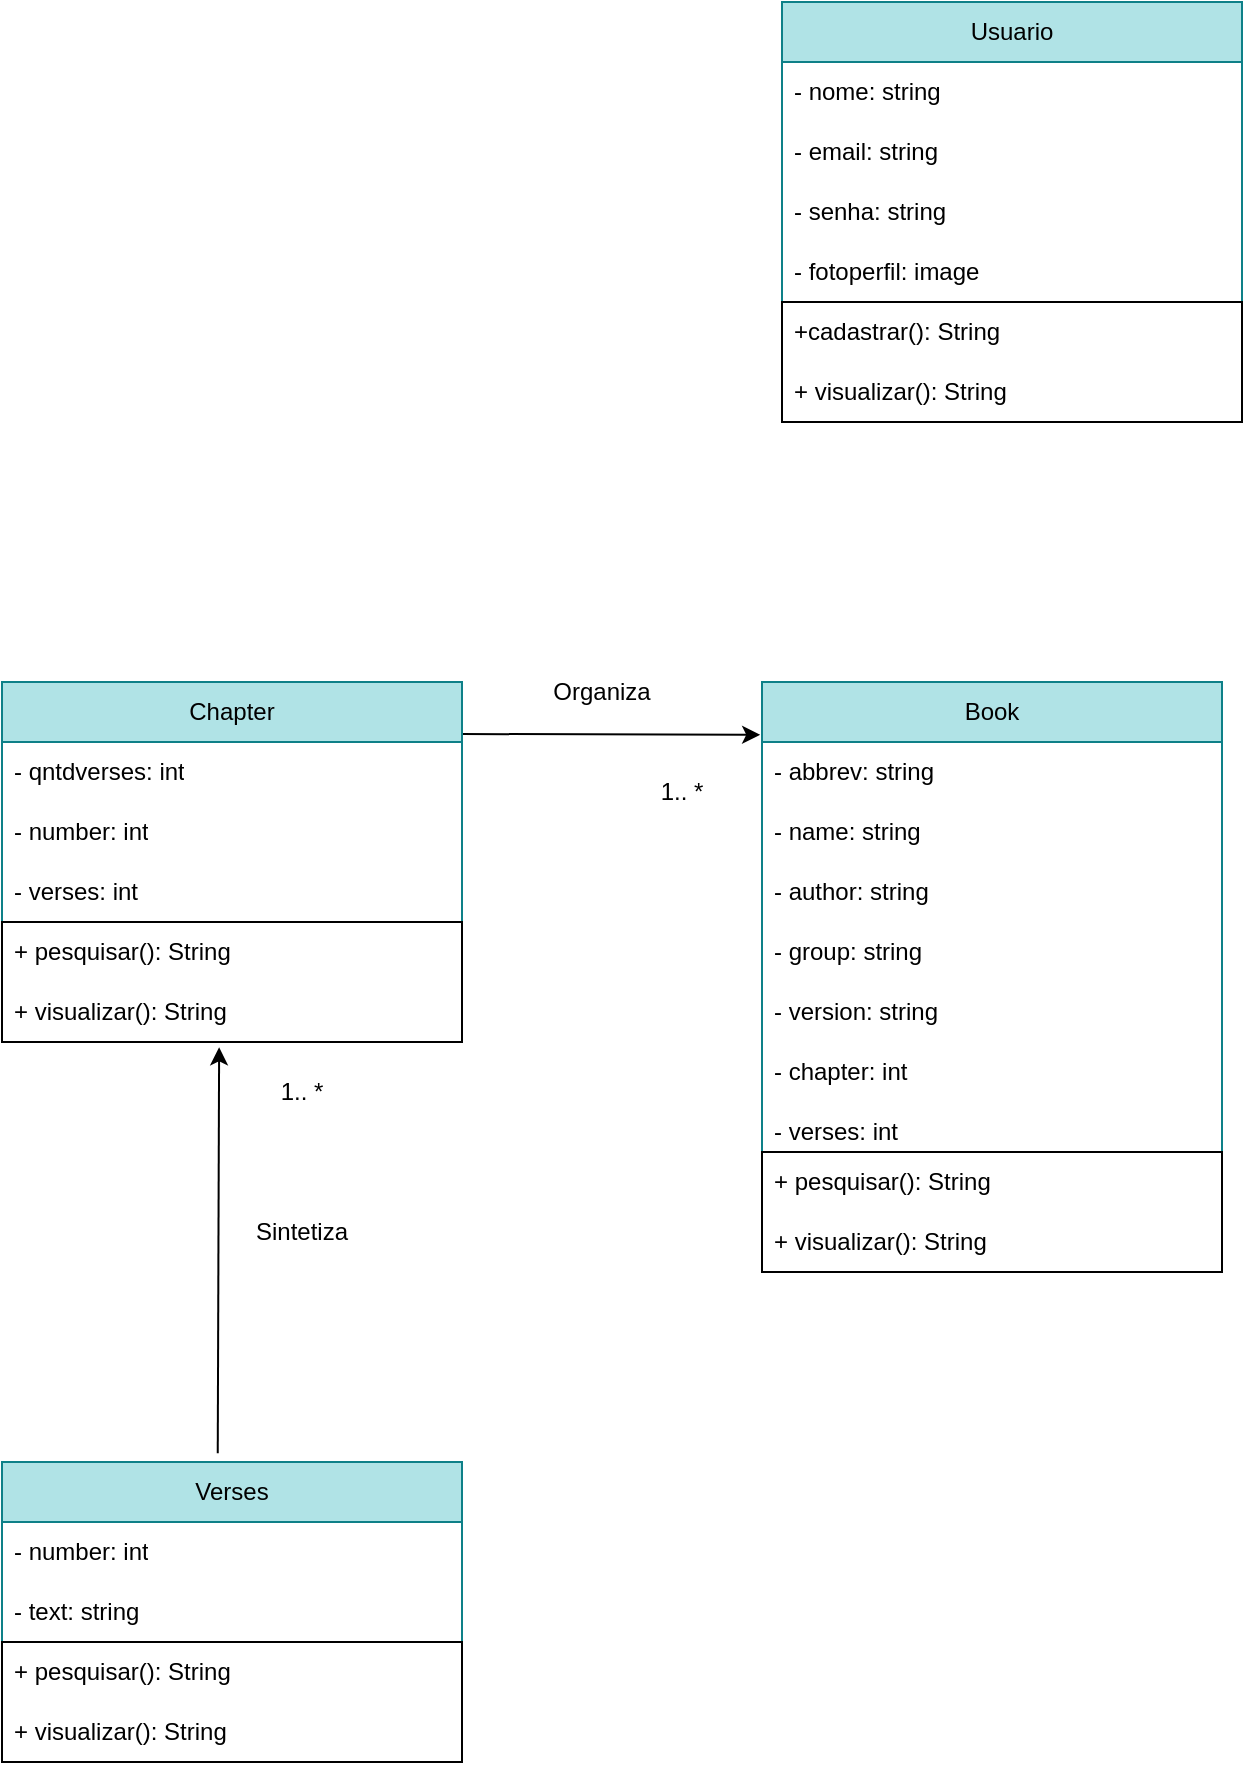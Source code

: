 <mxfile version="21.2.7" type="github">
  <diagram name="Página-1" id="ysCXGw7nuwoSMVBIMQVc">
    <mxGraphModel dx="2308" dy="825" grid="1" gridSize="10" guides="1" tooltips="1" connect="1" arrows="1" fold="1" page="1" pageScale="1" pageWidth="827" pageHeight="1169" math="0" shadow="0">
      <root>
        <mxCell id="0" />
        <mxCell id="1" parent="0" />
        <mxCell id="TCEimLqJ_vtlB26sZfbg-30" value="" style="endArrow=classic;html=1;rounded=0;entryX=-0.004;entryY=0.11;entryDx=0;entryDy=0;entryPerimeter=0;" parent="1" target="TCEimLqJ_vtlB26sZfbg-2" edge="1">
          <mxGeometry width="50" height="50" relative="1" as="geometry">
            <mxPoint x="-550" y="586" as="sourcePoint" />
            <mxPoint x="-280" y="580" as="targetPoint" />
          </mxGeometry>
        </mxCell>
        <mxCell id="TCEimLqJ_vtlB26sZfbg-31" value="" style="endArrow=classic;html=1;rounded=0;entryX=0.472;entryY=1.088;entryDx=0;entryDy=0;entryPerimeter=0;exitX=0.469;exitY=-0.049;exitDx=0;exitDy=0;exitPerimeter=0;" parent="1" source="TCEimLqJ_vtlB26sZfbg-21" target="CUpOfm--Qf0ZZc4cjIZI-5" edge="1">
          <mxGeometry width="50" height="50" relative="1" as="geometry">
            <mxPoint x="-670" y="990" as="sourcePoint" />
            <mxPoint x="-1010.98" y="782.07" as="targetPoint" />
          </mxGeometry>
        </mxCell>
        <mxCell id="TCEimLqJ_vtlB26sZfbg-32" value="" style="group" parent="1" vertex="1" connectable="0">
          <mxGeometry x="-780" y="560" width="230" height="150" as="geometry" />
        </mxCell>
        <mxCell id="TCEimLqJ_vtlB26sZfbg-12" value="Chapter" style="swimlane;fontStyle=0;childLayout=stackLayout;horizontal=1;startSize=30;horizontalStack=0;resizeParent=1;resizeParentMax=0;resizeLast=0;collapsible=1;marginBottom=0;whiteSpace=wrap;html=1;fillColor=#b0e3e6;strokeColor=#0e8088;" parent="TCEimLqJ_vtlB26sZfbg-32" vertex="1">
          <mxGeometry width="230" height="120" as="geometry">
            <mxRectangle width="80" height="30" as="alternateBounds" />
          </mxGeometry>
        </mxCell>
        <mxCell id="TCEimLqJ_vtlB26sZfbg-52" value="- qntdverses: int" style="text;align=left;verticalAlign=middle;spacingLeft=4;spacingRight=4;overflow=hidden;points=[[0,0.5],[1,0.5]];portConstraint=eastwest;rotatable=0;whiteSpace=wrap;html=1;" parent="TCEimLqJ_vtlB26sZfbg-12" vertex="1">
          <mxGeometry y="30" width="230" height="30" as="geometry" />
        </mxCell>
        <mxCell id="TCEimLqJ_vtlB26sZfbg-13" value="-&amp;nbsp;number: int" style="text;align=left;verticalAlign=middle;spacingLeft=4;spacingRight=4;overflow=hidden;points=[[0,0.5],[1,0.5]];portConstraint=eastwest;rotatable=0;whiteSpace=wrap;html=1;" parent="TCEimLqJ_vtlB26sZfbg-12" vertex="1">
          <mxGeometry y="60" width="230" height="30" as="geometry" />
        </mxCell>
        <mxCell id="TCEimLqJ_vtlB26sZfbg-53" value="- verses: int" style="text;align=left;verticalAlign=middle;spacingLeft=4;spacingRight=4;overflow=hidden;points=[[0,0.5],[1,0.5]];portConstraint=eastwest;rotatable=0;whiteSpace=wrap;html=1;" parent="TCEimLqJ_vtlB26sZfbg-12" vertex="1">
          <mxGeometry y="90" width="230" height="30" as="geometry" />
        </mxCell>
        <mxCell id="TCEimLqJ_vtlB26sZfbg-33" value="" style="group" parent="1" vertex="1" connectable="0">
          <mxGeometry x="-780" y="950" width="230" height="150" as="geometry" />
        </mxCell>
        <mxCell id="TCEimLqJ_vtlB26sZfbg-21" value="Verses" style="swimlane;fontStyle=0;childLayout=stackLayout;horizontal=1;startSize=30;horizontalStack=0;resizeParent=1;resizeParentMax=0;resizeLast=0;collapsible=1;marginBottom=0;whiteSpace=wrap;html=1;fillColor=#b0e3e6;strokeColor=#0e8088;" parent="TCEimLqJ_vtlB26sZfbg-33" vertex="1">
          <mxGeometry width="230" height="90" as="geometry" />
        </mxCell>
        <mxCell id="TCEimLqJ_vtlB26sZfbg-22" value="-&amp;nbsp;number: int" style="text;strokeColor=none;fillColor=none;align=left;verticalAlign=middle;spacingLeft=4;spacingRight=4;overflow=hidden;points=[[0,0.5],[1,0.5]];portConstraint=eastwest;rotatable=0;whiteSpace=wrap;html=1;" parent="TCEimLqJ_vtlB26sZfbg-21" vertex="1">
          <mxGeometry y="30" width="230" height="30" as="geometry" />
        </mxCell>
        <mxCell id="TCEimLqJ_vtlB26sZfbg-23" value="-&amp;nbsp;text: string" style="text;strokeColor=none;fillColor=none;align=left;verticalAlign=middle;spacingLeft=4;spacingRight=4;overflow=hidden;points=[[0,0.5],[1,0.5]];portConstraint=eastwest;rotatable=0;whiteSpace=wrap;html=1;" parent="TCEimLqJ_vtlB26sZfbg-21" vertex="1">
          <mxGeometry y="60" width="230" height="30" as="geometry" />
        </mxCell>
        <mxCell id="TCEimLqJ_vtlB26sZfbg-27" value="" style="rounded=0;whiteSpace=wrap;html=1;" parent="TCEimLqJ_vtlB26sZfbg-33" vertex="1">
          <mxGeometry y="90" width="230" height="60" as="geometry" />
        </mxCell>
        <mxCell id="TCEimLqJ_vtlB26sZfbg-43" value="+ pesquisar(): String" style="text;strokeColor=none;fillColor=none;align=left;verticalAlign=middle;spacingLeft=4;spacingRight=4;overflow=hidden;points=[[0,0.5],[1,0.5]];portConstraint=eastwest;rotatable=0;whiteSpace=wrap;html=1;" parent="TCEimLqJ_vtlB26sZfbg-33" vertex="1">
          <mxGeometry y="90" width="230" height="30" as="geometry" />
        </mxCell>
        <mxCell id="TCEimLqJ_vtlB26sZfbg-44" value="+ visualizar(): String" style="text;strokeColor=none;fillColor=none;align=left;verticalAlign=middle;spacingLeft=4;spacingRight=4;overflow=hidden;points=[[0,0.5],[1,0.5]];portConstraint=eastwest;rotatable=0;whiteSpace=wrap;html=1;" parent="TCEimLqJ_vtlB26sZfbg-33" vertex="1">
          <mxGeometry y="120" width="230" height="30" as="geometry" />
        </mxCell>
        <mxCell id="TCEimLqJ_vtlB26sZfbg-34" value="" style="group" parent="1" vertex="1" connectable="0">
          <mxGeometry x="-400" y="560" width="230" height="240" as="geometry" />
        </mxCell>
        <mxCell id="TCEimLqJ_vtlB26sZfbg-2" value="Book" style="swimlane;fontStyle=0;childLayout=stackLayout;horizontal=1;startSize=30;horizontalStack=0;resizeParent=1;resizeParentMax=0;resizeLast=0;collapsible=1;marginBottom=0;whiteSpace=wrap;html=1;fillColor=#b0e3e6;strokeColor=#0e8088;" parent="TCEimLqJ_vtlB26sZfbg-34" vertex="1">
          <mxGeometry width="230" height="240" as="geometry" />
        </mxCell>
        <mxCell id="TCEimLqJ_vtlB26sZfbg-3" value="- abbrev: string" style="text;strokeColor=none;fillColor=none;align=left;verticalAlign=middle;spacingLeft=4;spacingRight=4;overflow=hidden;points=[[0,0.5],[1,0.5]];portConstraint=eastwest;rotatable=0;whiteSpace=wrap;html=1;" parent="TCEimLqJ_vtlB26sZfbg-2" vertex="1">
          <mxGeometry y="30" width="230" height="30" as="geometry" />
        </mxCell>
        <mxCell id="TCEimLqJ_vtlB26sZfbg-4" value="-&amp;nbsp;name: string" style="text;strokeColor=none;fillColor=none;align=left;verticalAlign=middle;spacingLeft=4;spacingRight=4;overflow=hidden;points=[[0,0.5],[1,0.5]];portConstraint=eastwest;rotatable=0;whiteSpace=wrap;html=1;" parent="TCEimLqJ_vtlB26sZfbg-2" vertex="1">
          <mxGeometry y="60" width="230" height="30" as="geometry" />
        </mxCell>
        <mxCell id="TCEimLqJ_vtlB26sZfbg-5" value="-&amp;nbsp;author: string" style="text;strokeColor=none;fillColor=none;align=left;verticalAlign=middle;spacingLeft=4;spacingRight=4;overflow=hidden;points=[[0,0.5],[1,0.5]];portConstraint=eastwest;rotatable=0;whiteSpace=wrap;html=1;" parent="TCEimLqJ_vtlB26sZfbg-2" vertex="1">
          <mxGeometry y="90" width="230" height="30" as="geometry" />
        </mxCell>
        <mxCell id="TCEimLqJ_vtlB26sZfbg-6" value="-&amp;nbsp;group: string" style="text;strokeColor=none;fillColor=none;align=left;verticalAlign=middle;spacingLeft=4;spacingRight=4;overflow=hidden;points=[[0,0.5],[1,0.5]];portConstraint=eastwest;rotatable=0;whiteSpace=wrap;html=1;" parent="TCEimLqJ_vtlB26sZfbg-2" vertex="1">
          <mxGeometry y="120" width="230" height="30" as="geometry" />
        </mxCell>
        <mxCell id="TCEimLqJ_vtlB26sZfbg-7" value="-&amp;nbsp;version: string" style="text;strokeColor=none;fillColor=none;align=left;verticalAlign=middle;spacingLeft=4;spacingRight=4;overflow=hidden;points=[[0,0.5],[1,0.5]];portConstraint=eastwest;rotatable=0;whiteSpace=wrap;html=1;" parent="TCEimLqJ_vtlB26sZfbg-2" vertex="1">
          <mxGeometry y="150" width="230" height="30" as="geometry" />
        </mxCell>
        <mxCell id="CUpOfm--Qf0ZZc4cjIZI-6" value="- chapter: int" style="text;strokeColor=none;fillColor=none;align=left;verticalAlign=middle;spacingLeft=4;spacingRight=4;overflow=hidden;points=[[0,0.5],[1,0.5]];portConstraint=eastwest;rotatable=0;whiteSpace=wrap;html=1;" parent="TCEimLqJ_vtlB26sZfbg-2" vertex="1">
          <mxGeometry y="180" width="230" height="30" as="geometry" />
        </mxCell>
        <mxCell id="CUpOfm--Qf0ZZc4cjIZI-7" value="- verses: int" style="text;align=left;verticalAlign=middle;spacingLeft=4;spacingRight=4;overflow=hidden;points=[[0,0.5],[1,0.5]];portConstraint=eastwest;rotatable=0;whiteSpace=wrap;html=1;" parent="TCEimLqJ_vtlB26sZfbg-2" vertex="1">
          <mxGeometry y="210" width="230" height="30" as="geometry" />
        </mxCell>
        <mxCell id="TCEimLqJ_vtlB26sZfbg-35" value="Sintetiza" style="text;html=1;strokeColor=none;fillColor=none;align=center;verticalAlign=middle;whiteSpace=wrap;rounded=0;" parent="1" vertex="1">
          <mxGeometry x="-660" y="820" width="60" height="30" as="geometry" />
        </mxCell>
        <mxCell id="TCEimLqJ_vtlB26sZfbg-36" value="1.. *" style="text;html=1;strokeColor=none;fillColor=none;align=center;verticalAlign=middle;whiteSpace=wrap;rounded=0;" parent="1" vertex="1">
          <mxGeometry x="-660" y="750" width="60" height="30" as="geometry" />
        </mxCell>
        <mxCell id="TCEimLqJ_vtlB26sZfbg-41" value="1.. *" style="text;html=1;strokeColor=none;fillColor=none;align=center;verticalAlign=middle;whiteSpace=wrap;rounded=0;" parent="1" vertex="1">
          <mxGeometry x="-470" y="600" width="60" height="30" as="geometry" />
        </mxCell>
        <mxCell id="TCEimLqJ_vtlB26sZfbg-47" value="Representa" style="text;html=1;strokeColor=none;fillColor=none;align=center;verticalAlign=middle;whiteSpace=wrap;rounded=0;" parent="1" vertex="1">
          <mxGeometry x="-250" y="825" width="60" height="30" as="geometry" />
        </mxCell>
        <mxCell id="TCEimLqJ_vtlB26sZfbg-48" value="Organiza" style="text;html=1;strokeColor=none;fillColor=none;align=center;verticalAlign=middle;whiteSpace=wrap;rounded=0;" parent="1" vertex="1">
          <mxGeometry x="-510" y="550" width="60" height="30" as="geometry" />
        </mxCell>
        <mxCell id="CUpOfm--Qf0ZZc4cjIZI-3" value="" style="rounded=0;whiteSpace=wrap;html=1;" parent="1" vertex="1">
          <mxGeometry x="-780" y="680" width="230" height="60" as="geometry" />
        </mxCell>
        <mxCell id="CUpOfm--Qf0ZZc4cjIZI-4" value="+ pesquisar(): String" style="text;strokeColor=none;fillColor=none;align=left;verticalAlign=middle;spacingLeft=4;spacingRight=4;overflow=hidden;points=[[0,0.5],[1,0.5]];portConstraint=eastwest;rotatable=0;whiteSpace=wrap;html=1;" parent="1" vertex="1">
          <mxGeometry x="-780" y="680" width="230" height="30" as="geometry" />
        </mxCell>
        <mxCell id="CUpOfm--Qf0ZZc4cjIZI-5" value="+ visualizar(): String" style="text;strokeColor=none;fillColor=none;align=left;verticalAlign=middle;spacingLeft=4;spacingRight=4;overflow=hidden;points=[[0,0.5],[1,0.5]];portConstraint=eastwest;rotatable=0;whiteSpace=wrap;html=1;" parent="1" vertex="1">
          <mxGeometry x="-780" y="710" width="230" height="30" as="geometry" />
        </mxCell>
        <mxCell id="TCEimLqJ_vtlB26sZfbg-8" value="" style="rounded=0;whiteSpace=wrap;html=1;" parent="1" vertex="1">
          <mxGeometry x="-400" y="795" width="230" height="60" as="geometry" />
        </mxCell>
        <mxCell id="TCEimLqJ_vtlB26sZfbg-45" value="+ pesquisar(): String" style="text;strokeColor=none;fillColor=none;align=left;verticalAlign=middle;spacingLeft=4;spacingRight=4;overflow=hidden;points=[[0,0.5],[1,0.5]];portConstraint=eastwest;rotatable=0;whiteSpace=wrap;html=1;" parent="1" vertex="1">
          <mxGeometry x="-400" y="795" width="230" height="30" as="geometry" />
        </mxCell>
        <mxCell id="TCEimLqJ_vtlB26sZfbg-46" value="+ visualizar(): String" style="text;strokeColor=none;fillColor=none;align=left;verticalAlign=middle;spacingLeft=4;spacingRight=4;overflow=hidden;points=[[0,0.5],[1,0.5]];portConstraint=eastwest;rotatable=0;whiteSpace=wrap;html=1;" parent="1" vertex="1">
          <mxGeometry x="-400" y="825" width="230" height="30" as="geometry" />
        </mxCell>
        <mxCell id="rAeDtz2v-hn6QZdJXpDB-1" value="" style="group" vertex="1" connectable="0" parent="1">
          <mxGeometry x="-390" y="220" width="230" height="150" as="geometry" />
        </mxCell>
        <mxCell id="rAeDtz2v-hn6QZdJXpDB-2" value="Usuario" style="swimlane;fontStyle=0;childLayout=stackLayout;horizontal=1;startSize=30;horizontalStack=0;resizeParent=1;resizeParentMax=0;resizeLast=0;collapsible=1;marginBottom=0;whiteSpace=wrap;html=1;fillColor=#b0e3e6;strokeColor=#0e8088;" vertex="1" parent="rAeDtz2v-hn6QZdJXpDB-1">
          <mxGeometry width="230" height="150" as="geometry">
            <mxRectangle width="80" height="30" as="alternateBounds" />
          </mxGeometry>
        </mxCell>
        <mxCell id="rAeDtz2v-hn6QZdJXpDB-3" value="- nome: string" style="text;align=left;verticalAlign=middle;spacingLeft=4;spacingRight=4;overflow=hidden;points=[[0,0.5],[1,0.5]];portConstraint=eastwest;rotatable=0;whiteSpace=wrap;html=1;" vertex="1" parent="rAeDtz2v-hn6QZdJXpDB-2">
          <mxGeometry y="30" width="230" height="30" as="geometry" />
        </mxCell>
        <mxCell id="rAeDtz2v-hn6QZdJXpDB-4" value="- email: string" style="text;align=left;verticalAlign=middle;spacingLeft=4;spacingRight=4;overflow=hidden;points=[[0,0.5],[1,0.5]];portConstraint=eastwest;rotatable=0;whiteSpace=wrap;html=1;" vertex="1" parent="rAeDtz2v-hn6QZdJXpDB-2">
          <mxGeometry y="60" width="230" height="30" as="geometry" />
        </mxCell>
        <mxCell id="rAeDtz2v-hn6QZdJXpDB-5" value="- senha: string" style="text;align=left;verticalAlign=middle;spacingLeft=4;spacingRight=4;overflow=hidden;points=[[0,0.5],[1,0.5]];portConstraint=eastwest;rotatable=0;whiteSpace=wrap;html=1;" vertex="1" parent="rAeDtz2v-hn6QZdJXpDB-2">
          <mxGeometry y="90" width="230" height="30" as="geometry" />
        </mxCell>
        <mxCell id="rAeDtz2v-hn6QZdJXpDB-10" value="- fotoperfil: image" style="text;align=left;verticalAlign=middle;spacingLeft=4;spacingRight=4;overflow=hidden;points=[[0,0.5],[1,0.5]];portConstraint=eastwest;rotatable=0;whiteSpace=wrap;html=1;" vertex="1" parent="rAeDtz2v-hn6QZdJXpDB-2">
          <mxGeometry y="120" width="230" height="30" as="geometry" />
        </mxCell>
        <mxCell id="rAeDtz2v-hn6QZdJXpDB-6" value="" style="rounded=0;whiteSpace=wrap;html=1;" vertex="1" parent="1">
          <mxGeometry x="-390" y="370" width="230" height="60" as="geometry" />
        </mxCell>
        <mxCell id="rAeDtz2v-hn6QZdJXpDB-7" value="+cadastrar(): String" style="text;strokeColor=none;fillColor=none;align=left;verticalAlign=middle;spacingLeft=4;spacingRight=4;overflow=hidden;points=[[0,0.5],[1,0.5]];portConstraint=eastwest;rotatable=0;whiteSpace=wrap;html=1;" vertex="1" parent="1">
          <mxGeometry x="-390" y="370" width="230" height="30" as="geometry" />
        </mxCell>
        <mxCell id="rAeDtz2v-hn6QZdJXpDB-8" value="+ visualizar(): String" style="text;strokeColor=none;fillColor=none;align=left;verticalAlign=middle;spacingLeft=4;spacingRight=4;overflow=hidden;points=[[0,0.5],[1,0.5]];portConstraint=eastwest;rotatable=0;whiteSpace=wrap;html=1;" vertex="1" parent="1">
          <mxGeometry x="-390" y="400" width="230" height="30" as="geometry" />
        </mxCell>
      </root>
    </mxGraphModel>
  </diagram>
</mxfile>
